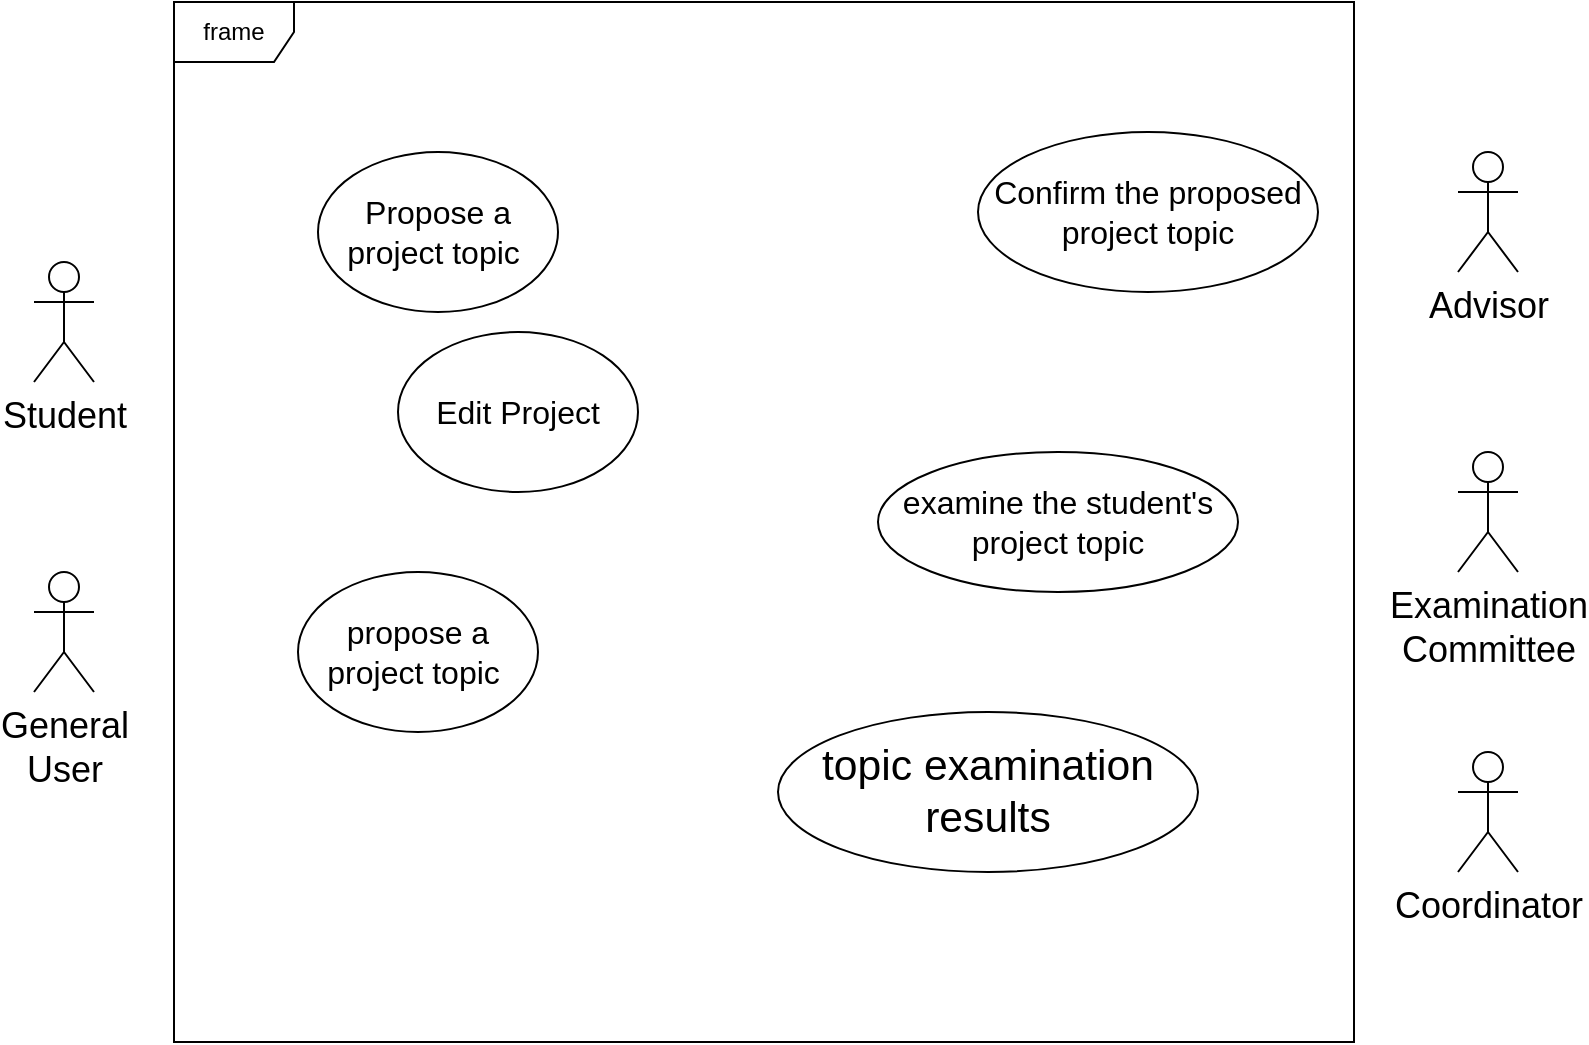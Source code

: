 <mxfile version="24.3.1" type="github">
  <diagram name="Page-1" id="oeU3eeCdYxMcoUBLrMce">
    <mxGraphModel dx="882" dy="617" grid="1" gridSize="10" guides="1" tooltips="1" connect="1" arrows="1" fold="0" page="1" pageScale="1" pageWidth="827" pageHeight="1169" math="0" shadow="0">
      <root>
        <mxCell id="0" />
        <mxCell id="1" parent="0" />
        <mxCell id="Qu6rK6DsybyG0TXRVJJE-2" value="frame" style="shape=umlFrame;whiteSpace=wrap;html=1;pointerEvents=0;" parent="1" vertex="1">
          <mxGeometry x="108" y="65" width="590" height="520" as="geometry" />
        </mxCell>
        <mxCell id="Qu6rK6DsybyG0TXRVJJE-3" value="Student" style="shape=umlActor;verticalLabelPosition=bottom;verticalAlign=top;html=1;fontSize=18;" parent="1" vertex="1">
          <mxGeometry x="38" y="195" width="30" height="60" as="geometry" />
        </mxCell>
        <mxCell id="Qu6rK6DsybyG0TXRVJJE-4" value="&lt;b style=&quot;font-style: normal; font-variant-caps: normal; letter-spacing: normal; text-align: start; text-indent: 0px; text-transform: none; white-space: normal; word-spacing: 0px; -webkit-text-stroke-width: 0px; text-decoration: none; caret-color: rgb(0, 0, 0); color: rgb(0, 0, 0); font-weight: normal; font-size: 18px;&quot; id=&quot;docs-internal-guid-332cffb9-7fff-b3e5-f795-6fdb4fea1be7&quot;&gt;&lt;span style=&quot;font-size: 18px; font-family: Sarabun, sans-serif; color: rgb(0, 0, 0); background-color: transparent; font-weight: 400; font-style: normal; font-variant-ligatures: normal; font-variant-caps: normal; font-variant-alternates: normal; font-variant-numeric: normal; font-variant-east-asian: normal; font-variant-position: normal; text-decoration: none; vertical-align: baseline; white-space: pre-wrap;&quot;&gt;Examination Committee&lt;/span&gt;&lt;/b&gt;" style="shape=umlActor;verticalLabelPosition=bottom;verticalAlign=top;html=1;fontSize=18;" parent="1" vertex="1">
          <mxGeometry x="750" y="290" width="30" height="60" as="geometry" />
        </mxCell>
        <mxCell id="Qu6rK6DsybyG0TXRVJJE-5" value="&lt;span style=&quot;text-align: start; white-space: normal; font-size: 18px;&quot; id=&quot;docs-internal-guid-174a14e5-7fff-aafb-49ae-a529cb986828&quot;&gt;&lt;span style=&quot;font-size: 18px; font-family: Sarabun, sans-serif; font-variant-ligatures: normal; font-variant-alternates: normal; font-variant-numeric: normal; font-variant-east-asian: normal; font-variant-position: normal; vertical-align: baseline; white-space: pre-wrap;&quot;&gt;Advisor&lt;/span&gt;&lt;/span&gt;" style="shape=umlActor;verticalLabelPosition=bottom;verticalAlign=top;html=1;fontSize=18;" parent="1" vertex="1">
          <mxGeometry x="750" y="140" width="30" height="60" as="geometry" />
        </mxCell>
        <mxCell id="FnzWBg0ubWm0rds8tLxr-1" value="&lt;b style=&quot;font-style: normal; font-variant-caps: normal; letter-spacing: normal; text-align: start; text-indent: 0px; text-transform: none; white-space: normal; word-spacing: 0px; -webkit-text-stroke-width: 0px; text-decoration: none; caret-color: rgb(0, 0, 0); color: rgb(0, 0, 0); font-weight: normal; font-size: 18px;&quot; id=&quot;docs-internal-guid-b0b2e66d-7fff-87d3-3b14-03076da479f0&quot;&gt;&lt;span style=&quot;font-size: 18px; font-family: Sarabun, sans-serif; color: rgb(0, 0, 0); background-color: transparent; font-weight: 400; font-style: normal; font-variant-ligatures: normal; font-variant-caps: normal; font-variant-alternates: normal; font-variant-numeric: normal; font-variant-east-asian: normal; font-variant-position: normal; text-decoration: none; vertical-align: baseline; white-space: pre-wrap;&quot;&gt;Coordinator&lt;/span&gt;&lt;/b&gt;" style="shape=umlActor;verticalLabelPosition=bottom;verticalAlign=top;html=1;fontSize=18;" vertex="1" parent="1">
          <mxGeometry x="750" y="440" width="30" height="60" as="geometry" />
        </mxCell>
        <mxCell id="FnzWBg0ubWm0rds8tLxr-2" value="&lt;b id=&quot;docs-internal-guid-8c019339-7fff-daf8-ef29-357e7a186cb0&quot; style=&quot;font-style: normal; font-variant-caps: normal; letter-spacing: normal; text-align: start; text-indent: 0px; text-transform: none; white-space: normal; word-spacing: 0px; -webkit-text-stroke-width: 0px; text-decoration: none; caret-color: rgb(0, 0, 0); color: rgb(0, 0, 0); font-weight: normal; font-size: 18px;&quot;&gt;&lt;span style=&quot;font-size: 18px; color: rgb(0, 0, 0); background-color: transparent; font-weight: 400; font-style: normal; font-variant-ligatures: normal; font-variant-caps: normal; font-variant-alternates: normal; font-variant-numeric: normal; font-variant-east-asian: normal; font-variant-position: normal; text-decoration: none; vertical-align: baseline; white-space: pre-wrap;&quot;&gt;General User&lt;/span&gt;&lt;/b&gt;" style="shape=umlActor;verticalLabelPosition=bottom;verticalAlign=top;html=1;fontFamily=Helvetica;fontSize=18;" vertex="1" parent="1">
          <mxGeometry x="38" y="350" width="30" height="60" as="geometry" />
        </mxCell>
        <mxCell id="FnzWBg0ubWm0rds8tLxr-3" value="&lt;b style=&quot;font-style: normal; font-variant-caps: normal; letter-spacing: normal; text-align: start; text-indent: 0px; text-transform: none; white-space: normal; word-spacing: 0px; -webkit-text-stroke-width: 0px; text-decoration: none; caret-color: rgb(0, 0, 0); color: rgb(0, 0, 0); font-weight: normal; font-size: 16px;&quot; id=&quot;docs-internal-guid-7b9cd287-7fff-3553-db5d-55e4c7f1fc73&quot;&gt;&lt;span style=&quot;font-size: 16px; font-family: Sarabun, sans-serif; color: rgb(0, 0, 0); background-color: transparent; font-weight: 400; font-style: normal; font-variant-ligatures: normal; font-variant-caps: normal; font-variant-alternates: normal; font-variant-numeric: normal; font-variant-east-asian: normal; font-variant-position: normal; text-decoration: none; vertical-align: baseline; white-space: pre-wrap;&quot;&gt;Propose a project topic &lt;/span&gt;&lt;/b&gt;" style="ellipse;whiteSpace=wrap;html=1;fontSize=16;" vertex="1" parent="1">
          <mxGeometry x="180" y="140" width="120" height="80" as="geometry" />
        </mxCell>
        <mxCell id="FnzWBg0ubWm0rds8tLxr-4" value="Edit Project" style="ellipse;whiteSpace=wrap;html=1;fontSize=16;" vertex="1" parent="1">
          <mxGeometry x="220" y="230" width="120" height="80" as="geometry" />
        </mxCell>
        <mxCell id="FnzWBg0ubWm0rds8tLxr-5" value="&lt;b style=&quot;font-style: normal; font-variant-caps: normal; letter-spacing: normal; text-align: start; text-indent: 0px; text-transform: none; white-space: normal; word-spacing: 0px; -webkit-text-stroke-width: 0px; text-decoration: none; caret-color: rgb(0, 0, 0); color: rgb(0, 0, 0); font-weight: normal; font-size: 16px;&quot; id=&quot;docs-internal-guid-7b9cd287-7fff-3553-db5d-55e4c7f1fc73&quot;&gt;&lt;span style=&quot;font-size: 16px; font-family: Sarabun, sans-serif; color: rgb(0, 0, 0); background-color: transparent; font-weight: 400; font-style: normal; font-variant-ligatures: normal; font-variant-caps: normal; font-variant-alternates: normal; font-variant-numeric: normal; font-variant-east-asian: normal; font-variant-position: normal; text-decoration: none; vertical-align: baseline; white-space: pre-wrap;&quot;&gt;propose a project topic &lt;/span&gt;&lt;/b&gt;" style="ellipse;whiteSpace=wrap;html=1;fontSize=16;" vertex="1" parent="1">
          <mxGeometry x="170" y="350" width="120" height="80" as="geometry" />
        </mxCell>
        <mxCell id="FnzWBg0ubWm0rds8tLxr-6" value="&lt;b style=&quot;font-style: normal; font-variant-caps: normal; letter-spacing: normal; orphans: auto; text-align: start; text-indent: 0px; text-transform: none; white-space: normal; widows: auto; word-spacing: 0px; -webkit-text-stroke-width: 0px; text-decoration: none; caret-color: rgb(0, 0, 0); color: rgb(0, 0, 0); font-weight: normal;&quot; id=&quot;docs-internal-guid-68310f55-7fff-9648-eb8c-27d495209f90&quot;&gt;&lt;span style=&quot;font-size: 16pt; font-family: Sarabun, sans-serif; color: rgb(0, 0, 0); background-color: transparent; font-weight: 400; font-style: normal; font-variant-ligatures: normal; font-variant-caps: normal; font-variant-alternates: normal; font-variant-numeric: normal; font-variant-east-asian: normal; font-variant-position: normal; text-decoration: none; vertical-align: baseline; white-space: pre-wrap;&quot;&gt;topic examination results&lt;/span&gt;&lt;/b&gt;" style="ellipse;whiteSpace=wrap;html=1;fontSize=16;" vertex="1" parent="1">
          <mxGeometry x="410" y="420" width="210" height="80" as="geometry" />
        </mxCell>
        <mxCell id="FnzWBg0ubWm0rds8tLxr-7" value="&lt;b style=&quot;font-style: normal; font-variant-caps: normal; letter-spacing: normal; text-align: start; text-indent: 0px; text-transform: none; white-space: normal; word-spacing: 0px; -webkit-text-stroke-width: 0px; text-decoration: none; caret-color: rgb(0, 0, 0); color: rgb(0, 0, 0); font-weight: normal; font-size: 16px;&quot; id=&quot;docs-internal-guid-1336762b-7fff-05ba-3611-3f3cfacdaf16&quot;&gt;&lt;span style=&quot;font-size: 16px; font-family: Sarabun, sans-serif; color: rgb(0, 0, 0); background-color: transparent; font-weight: 400; font-style: normal; font-variant-ligatures: normal; font-variant-caps: normal; font-variant-alternates: normal; font-variant-numeric: normal; font-variant-east-asian: normal; font-variant-position: normal; text-decoration: none; vertical-align: baseline; white-space: pre-wrap;&quot;&gt;examine the student&#39;s project topic&lt;/span&gt;&lt;/b&gt;" style="ellipse;whiteSpace=wrap;html=1;fontSize=16;" vertex="1" parent="1">
          <mxGeometry x="460" y="290" width="180" height="70" as="geometry" />
        </mxCell>
        <mxCell id="FnzWBg0ubWm0rds8tLxr-8" value="&lt;b style=&quot;font-style: normal; font-variant-caps: normal; letter-spacing: normal; text-align: start; text-indent: 0px; text-transform: none; white-space: normal; word-spacing: 0px; -webkit-text-stroke-width: 0px; text-decoration: none; caret-color: rgb(0, 0, 0); color: rgb(0, 0, 0); font-weight: normal; font-size: 16px;&quot; id=&quot;docs-internal-guid-fc96d80a-7fff-5ba4-805b-7dc51da4abc0&quot;&gt;&lt;span style=&quot;font-size: 16px; font-family: Sarabun, sans-serif; color: rgb(0, 0, 0); background-color: transparent; font-weight: 400; font-style: normal; font-variant-ligatures: normal; font-variant-caps: normal; font-variant-alternates: normal; font-variant-numeric: normal; font-variant-east-asian: normal; font-variant-position: normal; text-decoration: none; vertical-align: baseline; white-space: pre-wrap;&quot;&gt;Confirm the proposed project topic&lt;/span&gt;&lt;/b&gt;" style="ellipse;whiteSpace=wrap;html=1;fontSize=16;" vertex="1" parent="1">
          <mxGeometry x="510" y="130" width="170" height="80" as="geometry" />
        </mxCell>
      </root>
    </mxGraphModel>
  </diagram>
</mxfile>

